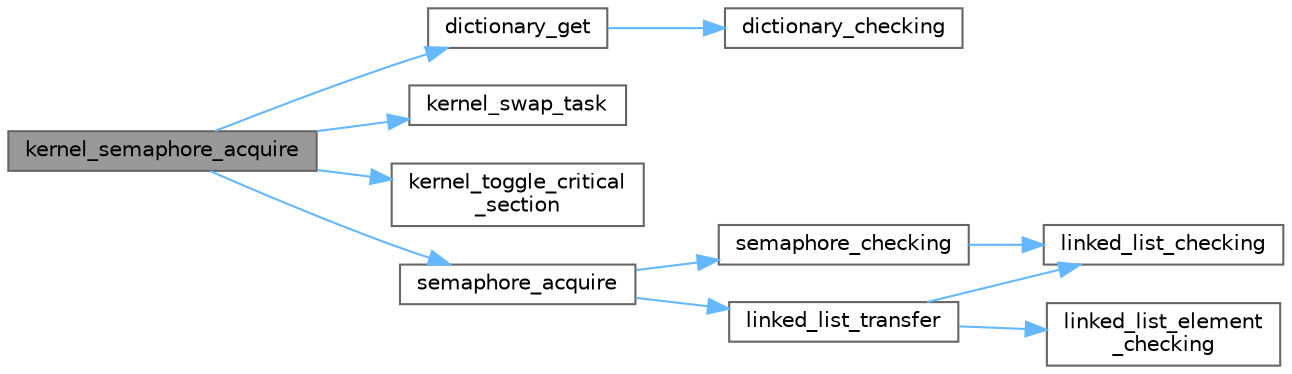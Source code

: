 digraph "kernel_semaphore_acquire"
{
 // LATEX_PDF_SIZE
  bgcolor="transparent";
  edge [fontname=Helvetica,fontsize=10,labelfontname=Helvetica,labelfontsize=10];
  node [fontname=Helvetica,fontsize=10,shape=box,height=0.2,width=0.4];
  rankdir="LR";
  Node1 [id="Node000001",label="kernel_semaphore_acquire",height=0.2,width=0.4,color="gray40", fillcolor="grey60", style="filled", fontcolor="black",tooltip="Acquire a semaphore to enter a critical section. The task will try to acquire the semaphore and will ..."];
  Node1 -> Node2 [id="edge1_Node000001_Node000002",color="steelblue1",style="solid",tooltip=" "];
  Node2 [id="Node000002",label="dictionary_get",height=0.2,width=0.4,color="grey40", fillcolor="white", style="filled",URL="$dictionary_8c.html#ad721acd2a33430698d9d6ef7c7491381",tooltip="Reads the value of a specified entry in the dictionary."];
  Node2 -> Node3 [id="edge2_Node000002_Node000003",color="steelblue1",style="solid",tooltip=" "];
  Node3 [id="Node000003",label="dictionary_checking",height=0.2,width=0.4,color="grey40", fillcolor="white", style="filled",URL="$dictionary_8c.html#a9dca73eba5d9f022498c8e272bdd8967",tooltip=" "];
  Node1 -> Node4 [id="edge3_Node000001_Node000004",color="steelblue1",style="solid",tooltip=" "];
  Node4 [id="Node000004",label="kernel_swap_task",height=0.2,width=0.4,color="grey40", fillcolor="white", style="filled",URL="$kernel_8c.html#a58407b02ce952d936f4d94f7bfc0636b",tooltip=" "];
  Node1 -> Node5 [id="edge4_Node000001_Node000005",color="steelblue1",style="solid",tooltip=" "];
  Node5 [id="Node000005",label="kernel_toggle_critical\l_section",height=0.2,width=0.4,color="grey40", fillcolor="white", style="filled",URL="$kernel_8c.html#ac0574125de4d9f0106c455266d2f56a6",tooltip="Toggle a critical section to prevent a task switch. @info It allows atomic operations."];
  Node1 -> Node6 [id="edge5_Node000001_Node000006",color="steelblue1",style="solid",tooltip=" "];
  Node6 [id="Node000006",label="semaphore_acquire",height=0.2,width=0.4,color="grey40", fillcolor="white", style="filled",URL="$semaphore_8c.html#a52e10a4688b091604987c1f84ed33359",tooltip=" "];
  Node6 -> Node7 [id="edge6_Node000006_Node000007",color="steelblue1",style="solid",tooltip=" "];
  Node7 [id="Node000007",label="linked_list_transfer",height=0.2,width=0.4,color="grey40", fillcolor="white", style="filled",URL="$linked__list_8c.html#ad5ae34553b37cb8c15d448a6cf5472e0",tooltip=" "];
  Node7 -> Node8 [id="edge7_Node000007_Node000008",color="steelblue1",style="solid",tooltip=" "];
  Node8 [id="Node000008",label="linked_list_checking",height=0.2,width=0.4,color="grey40", fillcolor="white", style="filled",URL="$linked__list_8c.html#a2cc9b43d05cc24319b49627ba8f8a96a",tooltip="Checks whether a linked_list is valid. @info check for this error: QUEUE_IS_NULL: queue is null QUEUE..."];
  Node7 -> Node9 [id="edge8_Node000007_Node000009",color="steelblue1",style="solid",tooltip=" "];
  Node9 [id="Node000009",label="linked_list_element\l_checking",height=0.2,width=0.4,color="grey40", fillcolor="white", style="filled",URL="$linked__list_8c.html#a22b5defdbc86a4d88c2eca161e56e062",tooltip=" "];
  Node6 -> Node10 [id="edge9_Node000006_Node000010",color="steelblue1",style="solid",tooltip=" "];
  Node10 [id="Node000010",label="semaphore_checking",height=0.2,width=0.4,color="grey40", fillcolor="white", style="filled",URL="$semaphore_8c.html#aed593d9983b0d0125e8a35efde6f2487",tooltip=" "];
  Node10 -> Node8 [id="edge10_Node000010_Node000008",color="steelblue1",style="solid",tooltip=" "];
}
